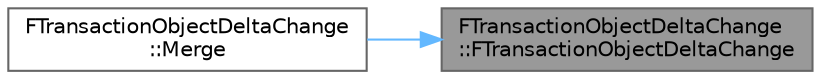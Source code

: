 digraph "FTransactionObjectDeltaChange::FTransactionObjectDeltaChange"
{
 // INTERACTIVE_SVG=YES
 // LATEX_PDF_SIZE
  bgcolor="transparent";
  edge [fontname=Helvetica,fontsize=10,labelfontname=Helvetica,labelfontsize=10];
  node [fontname=Helvetica,fontsize=10,shape=box,height=0.2,width=0.4];
  rankdir="RL";
  Node1 [id="Node000001",label="FTransactionObjectDeltaChange\l::FTransactionObjectDeltaChange",height=0.2,width=0.4,color="gray40", fillcolor="grey60", style="filled", fontcolor="black",tooltip=" "];
  Node1 -> Node2 [id="edge1_Node000001_Node000002",dir="back",color="steelblue1",style="solid",tooltip=" "];
  Node2 [id="Node000002",label="FTransactionObjectDeltaChange\l::Merge",height=0.2,width=0.4,color="grey40", fillcolor="white", style="filled",URL="$d2/da6/structFTransactionObjectDeltaChange.html#a135f641cb55e6a725d5a854755dbfcad",tooltip=" "];
}
